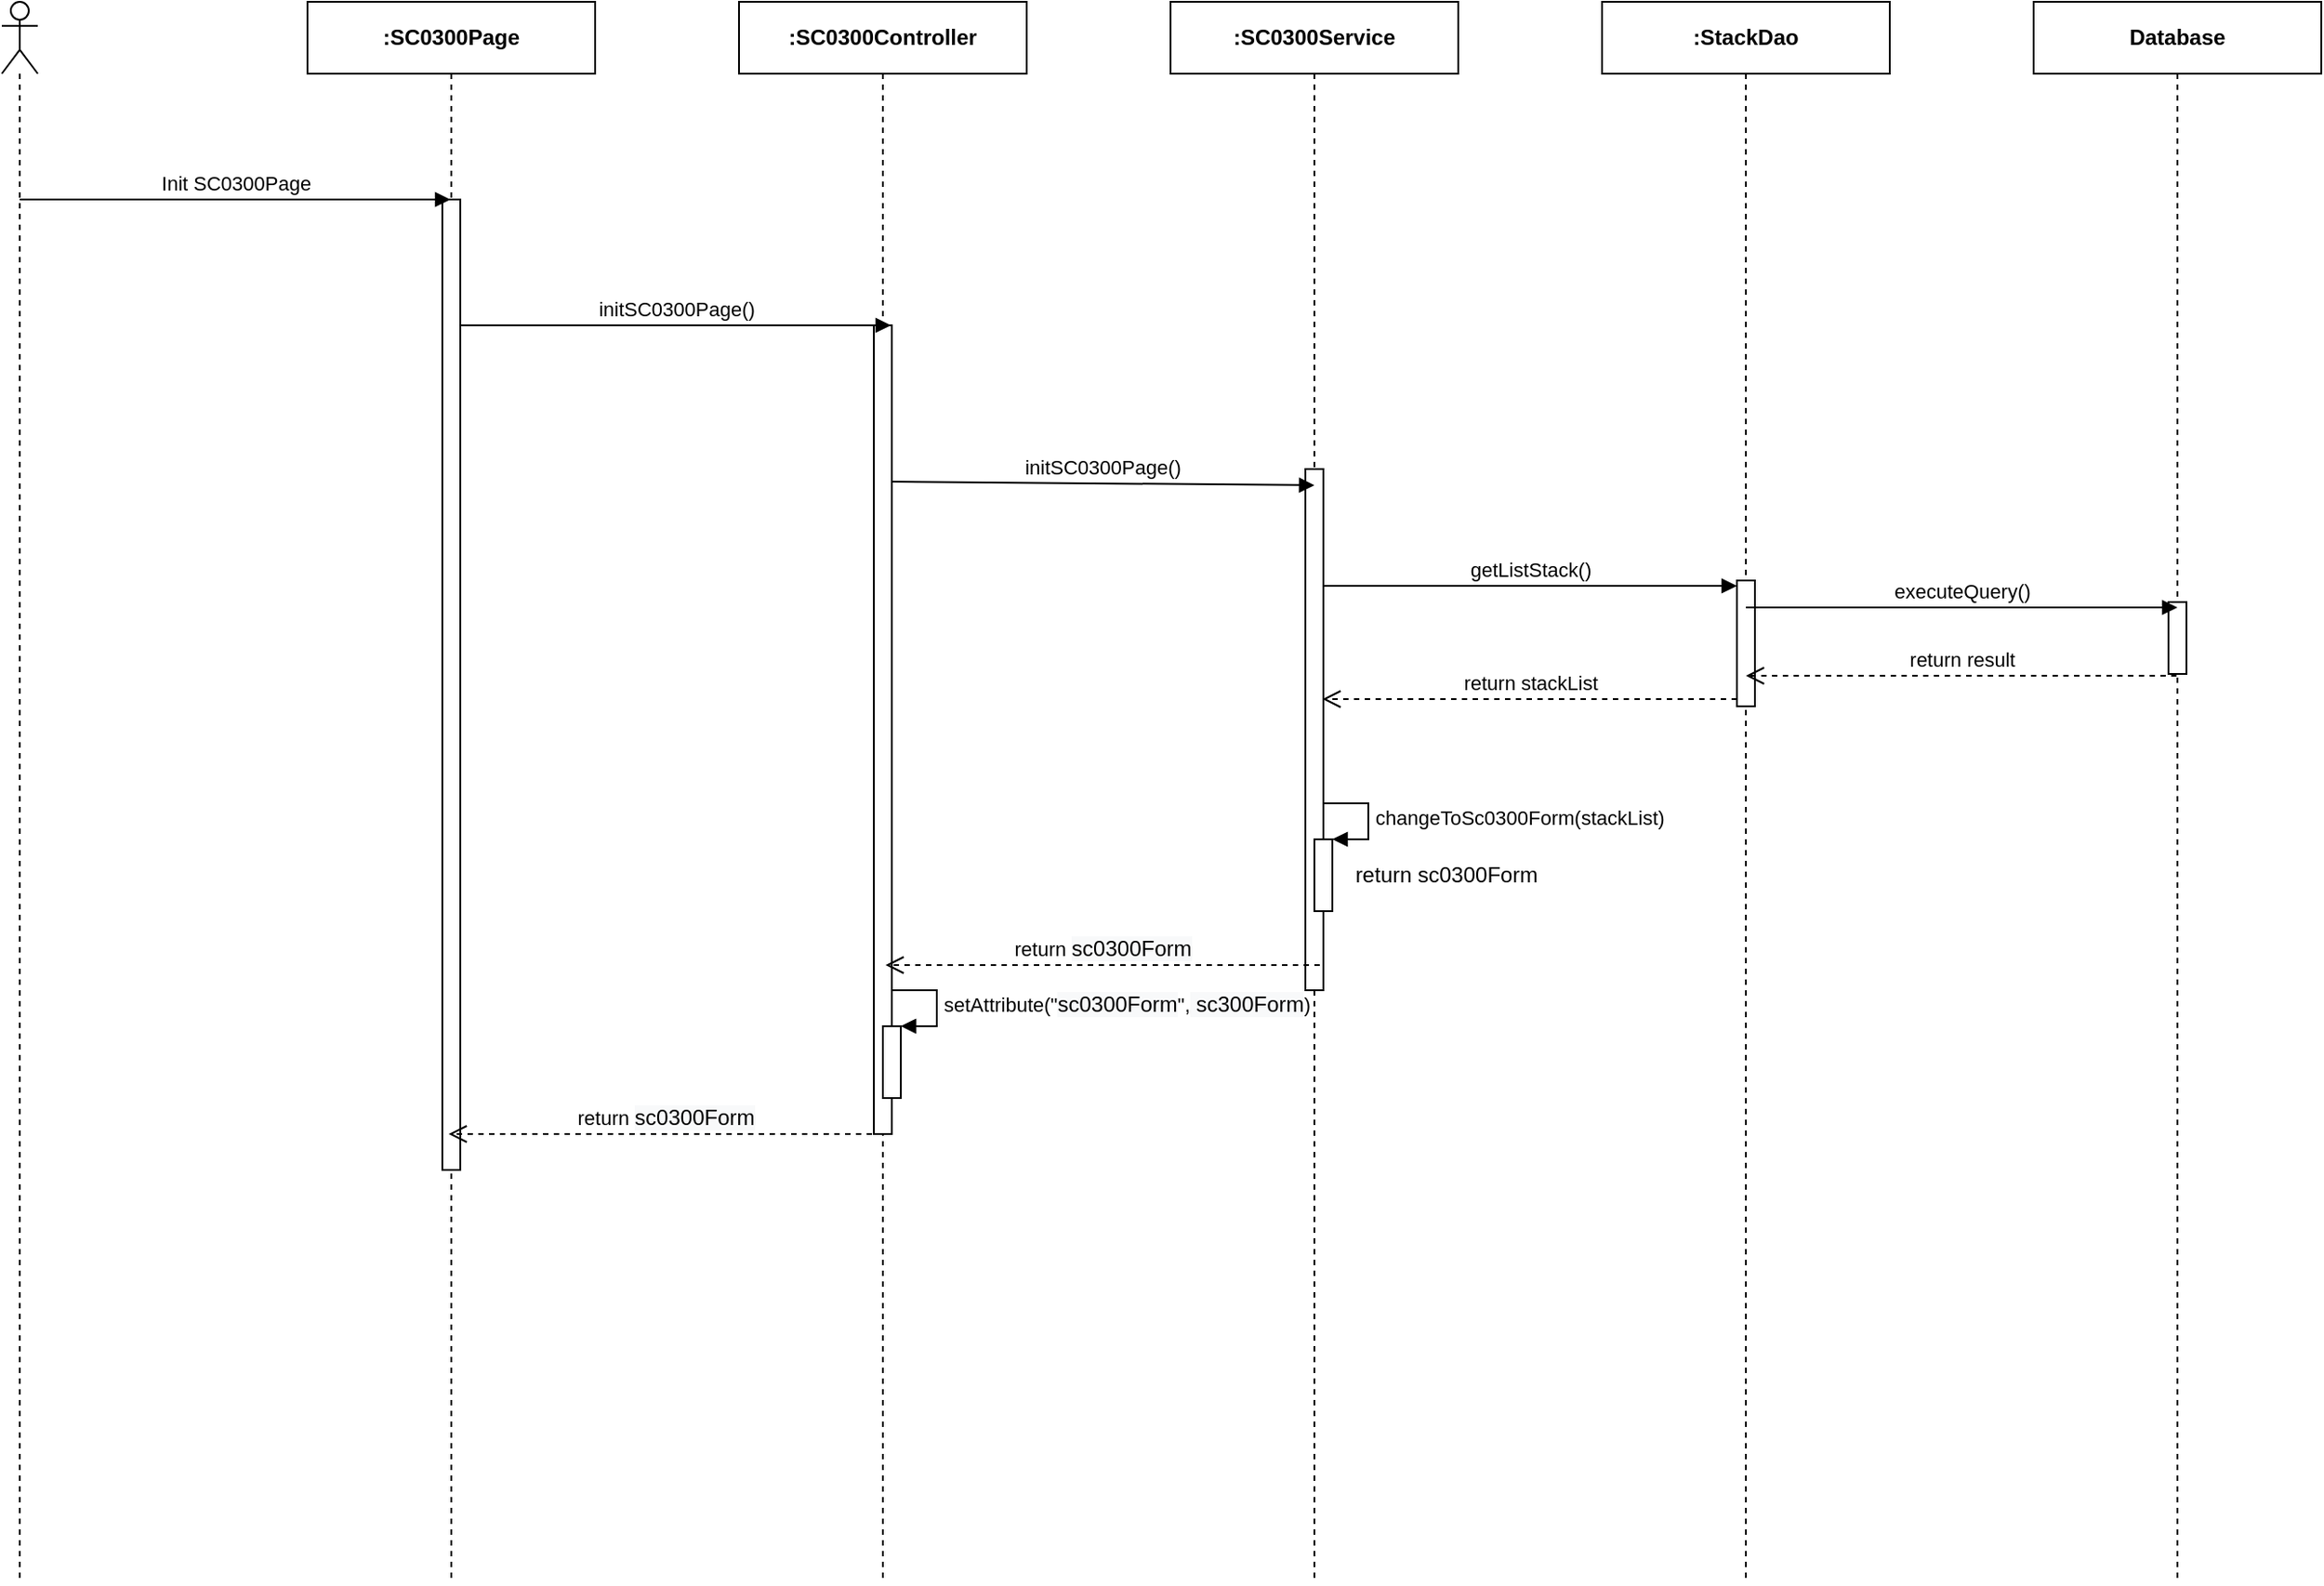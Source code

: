 <mxfile version="14.4.3" type="device" pages="4"><diagram id="47thU3d5QJmOqd_tB6kh" name="Ev01"><mxGraphModel dx="1346" dy="748" grid="1" gridSize="10" guides="1" tooltips="1" connect="1" arrows="1" fold="1" page="1" pageScale="1" pageWidth="850" pageHeight="1100" math="0" shadow="0"><root><mxCell id="0"/><mxCell id="1" parent="0"/><mxCell id="bU_F-6_OyCtbjzTkW9dC-1" value="" style="shape=umlLifeline;participant=umlActor;perimeter=lifelinePerimeter;whiteSpace=wrap;html=1;container=1;collapsible=0;recursiveResize=0;verticalAlign=top;spacingTop=36;outlineConnect=0;" parent="1" vertex="1"><mxGeometry x="310" y="80" width="20" height="880" as="geometry"/></mxCell><mxCell id="bU_F-6_OyCtbjzTkW9dC-2" value="&lt;b&gt;:SC0300Page&lt;/b&gt;" style="shape=umlLifeline;perimeter=lifelinePerimeter;whiteSpace=wrap;html=1;container=1;collapsible=0;recursiveResize=0;outlineConnect=0;" parent="1" vertex="1"><mxGeometry x="480" y="80" width="160" height="880" as="geometry"/></mxCell><mxCell id="bU_F-6_OyCtbjzTkW9dC-3" value="" style="html=1;points=[];perimeter=orthogonalPerimeter;" parent="bU_F-6_OyCtbjzTkW9dC-2" vertex="1"><mxGeometry x="75" y="110" width="10" height="540" as="geometry"/></mxCell><mxCell id="bU_F-6_OyCtbjzTkW9dC-4" value="&lt;b&gt;:StackDao&lt;/b&gt;" style="shape=umlLifeline;perimeter=lifelinePerimeter;whiteSpace=wrap;html=1;container=1;collapsible=0;recursiveResize=0;outlineConnect=0;" parent="1" vertex="1"><mxGeometry x="1200" y="80" width="160" height="880" as="geometry"/></mxCell><mxCell id="bU_F-6_OyCtbjzTkW9dC-5" value="" style="html=1;points=[];perimeter=orthogonalPerimeter;" parent="bU_F-6_OyCtbjzTkW9dC-4" vertex="1"><mxGeometry x="75" y="322" width="10" height="70" as="geometry"/></mxCell><mxCell id="bU_F-6_OyCtbjzTkW9dC-6" value="getListStack()" style="html=1;verticalAlign=bottom;endArrow=block;entryX=0;entryY=0;" parent="bU_F-6_OyCtbjzTkW9dC-4" edge="1"><mxGeometry relative="1" as="geometry"><mxPoint x="-155.5" y="325" as="sourcePoint"/><mxPoint x="75" y="325" as="targetPoint"/></mxGeometry></mxCell><mxCell id="bU_F-6_OyCtbjzTkW9dC-7" value="return stackList" style="html=1;verticalAlign=bottom;endArrow=open;dashed=1;endSize=8;exitX=0;exitY=0.95;" parent="bU_F-6_OyCtbjzTkW9dC-4" edge="1"><mxGeometry relative="1" as="geometry"><mxPoint x="-155.5" y="388.0" as="targetPoint"/><mxPoint x="75" y="388" as="sourcePoint"/></mxGeometry></mxCell><mxCell id="bU_F-6_OyCtbjzTkW9dC-8" value="&lt;b&gt;:&lt;/b&gt;&lt;b&gt;SC0300&lt;/b&gt;&lt;b&gt;Service&lt;/b&gt;" style="shape=umlLifeline;perimeter=lifelinePerimeter;whiteSpace=wrap;html=1;container=1;collapsible=0;recursiveResize=0;outlineConnect=0;" parent="1" vertex="1"><mxGeometry x="960" y="80" width="160" height="880" as="geometry"/></mxCell><mxCell id="bU_F-6_OyCtbjzTkW9dC-9" value="" style="html=1;points=[];perimeter=orthogonalPerimeter;" parent="bU_F-6_OyCtbjzTkW9dC-8" vertex="1"><mxGeometry x="75" y="260" width="10" height="290" as="geometry"/></mxCell><mxCell id="bU_F-6_OyCtbjzTkW9dC-10" value="&lt;b&gt;:SC0300Controller&lt;/b&gt;" style="shape=umlLifeline;perimeter=lifelinePerimeter;whiteSpace=wrap;html=1;container=1;collapsible=0;recursiveResize=0;outlineConnect=0;" parent="1" vertex="1"><mxGeometry x="720" y="80" width="160" height="880" as="geometry"/></mxCell><mxCell id="bU_F-6_OyCtbjzTkW9dC-11" value="" style="html=1;points=[];perimeter=orthogonalPerimeter;" parent="bU_F-6_OyCtbjzTkW9dC-10" vertex="1"><mxGeometry x="75" y="180" width="10" height="450" as="geometry"/></mxCell><mxCell id="bU_F-6_OyCtbjzTkW9dC-14" value="Init SC0300Page" style="html=1;verticalAlign=bottom;endArrow=block;" parent="1" target="bU_F-6_OyCtbjzTkW9dC-2" edge="1"><mxGeometry width="80" relative="1" as="geometry"><mxPoint x="320" y="190" as="sourcePoint"/><mxPoint x="400" y="190" as="targetPoint"/></mxGeometry></mxCell><mxCell id="bU_F-6_OyCtbjzTkW9dC-15" value="initSC0300Page()" style="html=1;verticalAlign=bottom;endArrow=block;" parent="1" edge="1"><mxGeometry width="80" relative="1" as="geometry"><mxPoint x="565" y="260.0" as="sourcePoint"/><mxPoint x="804.5" y="260.0" as="targetPoint"/></mxGeometry></mxCell><mxCell id="bU_F-6_OyCtbjzTkW9dC-16" value="initSC0300Page()" style="html=1;verticalAlign=bottom;endArrow=block;" parent="1" edge="1"><mxGeometry relative="1" as="geometry"><mxPoint x="805" y="347.0" as="sourcePoint"/><mxPoint x="1040" y="349" as="targetPoint"/></mxGeometry></mxCell><mxCell id="bU_F-6_OyCtbjzTkW9dC-17" value="return&amp;nbsp;&lt;span style=&quot;font-size: 12px ; background-color: rgb(248 , 249 , 250)&quot;&gt;sc0300Form&lt;/span&gt;" style="html=1;verticalAlign=bottom;endArrow=open;dashed=1;endSize=8;" parent="1" edge="1"><mxGeometry relative="1" as="geometry"><mxPoint x="801.5" y="616" as="targetPoint"/><mxPoint x="1043" y="616" as="sourcePoint"/></mxGeometry></mxCell><mxCell id="bU_F-6_OyCtbjzTkW9dC-20" value="" style="html=1;points=[];perimeter=orthogonalPerimeter;" parent="1" vertex="1"><mxGeometry x="1040" y="546" width="10" height="40" as="geometry"/></mxCell><mxCell id="bU_F-6_OyCtbjzTkW9dC-21" value="changeToSc0300Form(stackList)" style="edgeStyle=orthogonalEdgeStyle;html=1;align=left;spacingLeft=2;endArrow=block;rounded=0;entryX=1;entryY=0;" parent="1" target="bU_F-6_OyCtbjzTkW9dC-20" edge="1"><mxGeometry relative="1" as="geometry"><mxPoint x="1045" y="526" as="sourcePoint"/><Array as="points"><mxPoint x="1070" y="526"/></Array></mxGeometry></mxCell><mxCell id="bU_F-6_OyCtbjzTkW9dC-22" value="return sc0300Form" style="text;html=1;align=center;verticalAlign=middle;resizable=0;points=[];autosize=1;" parent="1" vertex="1"><mxGeometry x="1053" y="556" width="120" height="20" as="geometry"/></mxCell><mxCell id="9xRS85a6YRHVU1Yxb_vQ-1" value="&lt;b&gt;Database&lt;/b&gt;" style="shape=umlLifeline;perimeter=lifelinePerimeter;whiteSpace=wrap;html=1;container=1;collapsible=0;recursiveResize=0;outlineConnect=0;" parent="1" vertex="1"><mxGeometry x="1440" y="80" width="160" height="880" as="geometry"/></mxCell><mxCell id="9xRS85a6YRHVU1Yxb_vQ-2" value="" style="html=1;points=[];perimeter=orthogonalPerimeter;" parent="9xRS85a6YRHVU1Yxb_vQ-1" vertex="1"><mxGeometry x="75" y="334" width="10" height="40" as="geometry"/></mxCell><mxCell id="9xRS85a6YRHVU1Yxb_vQ-3" value="executeQuery()" style="html=1;verticalAlign=bottom;endArrow=block;" parent="1" edge="1"><mxGeometry relative="1" as="geometry"><mxPoint x="1280" y="417" as="sourcePoint"/><mxPoint x="1520" y="417" as="targetPoint"/></mxGeometry></mxCell><mxCell id="9xRS85a6YRHVU1Yxb_vQ-4" value="return result" style="html=1;verticalAlign=bottom;endArrow=open;dashed=1;endSize=8;" parent="1" edge="1"><mxGeometry relative="1" as="geometry"><mxPoint x="1280" y="455" as="targetPoint"/><mxPoint x="1519.5" y="455" as="sourcePoint"/></mxGeometry></mxCell><mxCell id="fKiRq7Ic3hCqvqU1qRh6-1" value="return&amp;nbsp;&lt;span style=&quot;font-size: 12px ; background-color: rgb(248 , 249 , 250)&quot;&gt;sc0300Form&lt;/span&gt;" style="html=1;verticalAlign=bottom;endArrow=open;dashed=1;endSize=8;" parent="1" edge="1"><mxGeometry relative="1" as="geometry"><mxPoint x="558.5" y="710" as="targetPoint"/><mxPoint x="800" y="710" as="sourcePoint"/></mxGeometry></mxCell><mxCell id="7ufYwTXFebDFLSava05I-1" value="" style="html=1;points=[];perimeter=orthogonalPerimeter;" vertex="1" parent="1"><mxGeometry x="800" y="650.0" width="10" height="40" as="geometry"/></mxCell><mxCell id="7ufYwTXFebDFLSava05I-2" value="&lt;div style=&quot;text-align: center&quot;&gt;setAttribute(&quot;&lt;span style=&quot;font-size: 12px ; text-align: center ; background-color: rgb(248 , 249 , 250)&quot;&gt;sc0300Form&lt;/span&gt;&quot;,&lt;span style=&quot;font-size: 12px ; background-color: rgb(248 , 249 , 250)&quot;&gt;&amp;nbsp;sc300Form&lt;/span&gt;)&lt;/div&gt;" style="edgeStyle=orthogonalEdgeStyle;html=1;align=left;spacingLeft=2;endArrow=block;rounded=0;entryX=1;entryY=0;" edge="1" parent="1" target="7ufYwTXFebDFLSava05I-1"><mxGeometry relative="1" as="geometry"><mxPoint x="805" y="630" as="sourcePoint"/><Array as="points"><mxPoint x="830" y="630.0"/></Array></mxGeometry></mxCell></root></mxGraphModel></diagram><diagram id="zqOGU83j3x8lJa50RAJi" name="Ev02"><mxGraphModel dx="1346" dy="748" grid="1" gridSize="10" guides="1" tooltips="1" connect="1" arrows="1" fold="1" page="1" pageScale="1" pageWidth="850" pageHeight="1100" math="0" shadow="0"><root><mxCell id="xmpN4wH-PkI5GmKknaPG-0"/><mxCell id="xmpN4wH-PkI5GmKknaPG-1" parent="xmpN4wH-PkI5GmKknaPG-0"/><mxCell id="KPZX6Za2UvGaYdVi10aT-5" value="alt" style="shape=umlFrame;whiteSpace=wrap;html=1;" parent="xmpN4wH-PkI5GmKknaPG-1" vertex="1"><mxGeometry x="400" y="788" width="860" height="432" as="geometry"/></mxCell><mxCell id="NCbhQoZ98jbUpbdaDv8F-0" value="alt" style="shape=umlFrame;whiteSpace=wrap;html=1;" parent="xmpN4wH-PkI5GmKknaPG-1" vertex="1"><mxGeometry x="240" y="305" width="1390" height="980" as="geometry"/></mxCell><mxCell id="NCbhQoZ98jbUpbdaDv8F-1" value="" style="shape=umlLifeline;participant=umlActor;perimeter=lifelinePerimeter;whiteSpace=wrap;html=1;container=1;collapsible=0;recursiveResize=0;verticalAlign=top;spacingTop=36;outlineConnect=0;" parent="xmpN4wH-PkI5GmKknaPG-1" vertex="1"><mxGeometry x="310" y="80" width="20" height="1200" as="geometry"/></mxCell><mxCell id="NCbhQoZ98jbUpbdaDv8F-2" value="&lt;b&gt;:SC0300Page&lt;/b&gt;" style="shape=umlLifeline;perimeter=lifelinePerimeter;whiteSpace=wrap;html=1;container=1;collapsible=0;recursiveResize=0;outlineConnect=0;" parent="xmpN4wH-PkI5GmKknaPG-1" vertex="1"><mxGeometry x="480" y="80" width="160" height="1200" as="geometry"/></mxCell><mxCell id="NCbhQoZ98jbUpbdaDv8F-3" value="" style="html=1;points=[];perimeter=orthogonalPerimeter;" parent="NCbhQoZ98jbUpbdaDv8F-2" vertex="1"><mxGeometry x="75" y="110" width="10" height="940" as="geometry"/></mxCell><mxCell id="NCbhQoZ98jbUpbdaDv8F-4" value="&lt;b&gt;:StackDao&lt;/b&gt;" style="shape=umlLifeline;perimeter=lifelinePerimeter;whiteSpace=wrap;html=1;container=1;collapsible=0;recursiveResize=0;outlineConnect=0;" parent="xmpN4wH-PkI5GmKknaPG-1" vertex="1"><mxGeometry x="1200" y="80" width="160" height="1200" as="geometry"/></mxCell><mxCell id="NCbhQoZ98jbUpbdaDv8F-5" value="" style="html=1;points=[];perimeter=orthogonalPerimeter;" parent="NCbhQoZ98jbUpbdaDv8F-4" vertex="1"><mxGeometry x="75" y="592" width="10" height="80" as="geometry"/></mxCell><mxCell id="NCbhQoZ98jbUpbdaDv8F-6" value="&lt;b&gt;:&lt;/b&gt;&lt;b&gt;SC0300&lt;/b&gt;&lt;b&gt;Service&lt;/b&gt;" style="shape=umlLifeline;perimeter=lifelinePerimeter;whiteSpace=wrap;html=1;container=1;collapsible=0;recursiveResize=0;outlineConnect=0;" parent="xmpN4wH-PkI5GmKknaPG-1" vertex="1"><mxGeometry x="960" y="80" width="160" height="1200" as="geometry"/></mxCell><mxCell id="NCbhQoZ98jbUpbdaDv8F-7" value="" style="html=1;points=[];perimeter=orthogonalPerimeter;" parent="NCbhQoZ98jbUpbdaDv8F-6" vertex="1"><mxGeometry x="75" y="518" width="10" height="400" as="geometry"/></mxCell><mxCell id="NCbhQoZ98jbUpbdaDv8F-8" value="&lt;b&gt;:SC0300Controller&lt;/b&gt;" style="shape=umlLifeline;perimeter=lifelinePerimeter;whiteSpace=wrap;html=1;container=1;collapsible=0;recursiveResize=0;outlineConnect=0;" parent="xmpN4wH-PkI5GmKknaPG-1" vertex="1"><mxGeometry x="720" y="80" width="160" height="1200" as="geometry"/></mxCell><mxCell id="NCbhQoZ98jbUpbdaDv8F-9" value="" style="html=1;points=[];perimeter=orthogonalPerimeter;" parent="NCbhQoZ98jbUpbdaDv8F-8" vertex="1"><mxGeometry x="75" y="438" width="10" height="582" as="geometry"/></mxCell><mxCell id="HeAkAVbBvFwdnu4fZDDV-0" value="" style="html=1;points=[];perimeter=orthogonalPerimeter;" vertex="1" parent="NCbhQoZ98jbUpbdaDv8F-8"><mxGeometry x="80" y="950" width="10" height="40" as="geometry"/></mxCell><mxCell id="HeAkAVbBvFwdnu4fZDDV-1" value="&lt;div style=&quot;text-align: center&quot;&gt;setAttribute(&quot;&lt;span style=&quot;font-size: 12px ; text-align: center ; background-color: rgb(248 , 249 , 250)&quot;&gt;sc0300Form&lt;/span&gt;&quot;,&lt;span style=&quot;font-size: 12px ; background-color: rgb(248 , 249 , 250)&quot;&gt;&amp;nbsp;sc300Form&lt;/span&gt;)&lt;/div&gt;" style="edgeStyle=orthogonalEdgeStyle;html=1;align=left;spacingLeft=2;endArrow=block;rounded=0;entryX=1;entryY=0;" edge="1" parent="NCbhQoZ98jbUpbdaDv8F-8" target="HeAkAVbBvFwdnu4fZDDV-0"><mxGeometry relative="1" as="geometry"><mxPoint x="85" y="930" as="sourcePoint"/><Array as="points"><mxPoint x="110" y="930.0"/></Array></mxGeometry></mxCell><mxCell id="NCbhQoZ98jbUpbdaDv8F-12" value="Click Button Search" style="html=1;verticalAlign=bottom;endArrow=block;" parent="xmpN4wH-PkI5GmKknaPG-1" target="NCbhQoZ98jbUpbdaDv8F-2" edge="1"><mxGeometry width="80" relative="1" as="geometry"><mxPoint x="320" y="190" as="sourcePoint"/><mxPoint x="400" y="190" as="targetPoint"/></mxGeometry></mxCell><mxCell id="NCbhQoZ98jbUpbdaDv8F-13" value="doSearch&lt;span style=&quot;text-align: left&quot;&gt;Stack&lt;/span&gt;(param)" style="html=1;verticalAlign=bottom;endArrow=block;" parent="xmpN4wH-PkI5GmKknaPG-1" edge="1"><mxGeometry width="80" relative="1" as="geometry"><mxPoint x="565" y="518.0" as="sourcePoint"/><mxPoint x="804.5" y="518.0" as="targetPoint"/></mxGeometry></mxCell><mxCell id="NCbhQoZ98jbUpbdaDv8F-14" value="doSearch&lt;span style=&quot;text-align: left&quot;&gt;Stack&lt;/span&gt;(param)" style="html=1;verticalAlign=bottom;endArrow=block;" parent="xmpN4wH-PkI5GmKknaPG-1" edge="1"><mxGeometry relative="1" as="geometry"><mxPoint x="805" y="605.0" as="sourcePoint"/><mxPoint x="1040" y="607" as="targetPoint"/></mxGeometry></mxCell><mxCell id="NCbhQoZ98jbUpbdaDv8F-18" value="doSearch&lt;span style=&quot;text-align: left&quot;&gt;Stack&lt;/span&gt;(param)" style="html=1;verticalAlign=bottom;endArrow=block;entryX=0;entryY=0;" parent="xmpN4wH-PkI5GmKknaPG-1" target="NCbhQoZ98jbUpbdaDv8F-5" edge="1"><mxGeometry relative="1" as="geometry"><mxPoint x="1044.5" y="672" as="sourcePoint"/></mxGeometry></mxCell><mxCell id="NCbhQoZ98jbUpbdaDv8F-19" value="return list&lt;span style=&quot;text-align: left&quot;&gt;Stack&lt;/span&gt;" style="html=1;verticalAlign=bottom;endArrow=open;dashed=1;endSize=8;exitX=0;exitY=0.95;" parent="xmpN4wH-PkI5GmKknaPG-1" source="NCbhQoZ98jbUpbdaDv8F-5" edge="1"><mxGeometry relative="1" as="geometry"><mxPoint x="1044.5" y="748" as="targetPoint"/></mxGeometry></mxCell><mxCell id="NCbhQoZ98jbUpbdaDv8F-25" value="" style="html=1;points=[];perimeter=orthogonalPerimeter;" parent="xmpN4wH-PkI5GmKknaPG-1" vertex="1"><mxGeometry x="560" y="250" width="10" height="40" as="geometry"/></mxCell><mxCell id="NCbhQoZ98jbUpbdaDv8F-26" value="checkForm()" style="edgeStyle=orthogonalEdgeStyle;html=1;align=left;spacingLeft=2;endArrow=block;rounded=0;entryX=1;entryY=0;" parent="xmpN4wH-PkI5GmKknaPG-1" target="NCbhQoZ98jbUpbdaDv8F-25" edge="1"><mxGeometry relative="1" as="geometry"><mxPoint x="565" y="230" as="sourcePoint"/><Array as="points"><mxPoint x="590" y="230"/></Array></mxGeometry></mxCell><mxCell id="NCbhQoZ98jbUpbdaDv8F-27" value="return checkRes" style="text;html=1;align=center;verticalAlign=middle;resizable=0;points=[];autosize=1;" parent="xmpN4wH-PkI5GmKknaPG-1" vertex="1"><mxGeometry x="570" y="250" width="100" height="20" as="geometry"/></mxCell><mxCell id="NCbhQoZ98jbUpbdaDv8F-28" value="&lt;b&gt;[checkRes is false]&lt;/b&gt;" style="text;html=1;align=center;verticalAlign=middle;resizable=0;points=[];autosize=1;" parent="xmpN4wH-PkI5GmKknaPG-1" vertex="1"><mxGeometry x="377.5" y="318" width="120" height="20" as="geometry"/></mxCell><mxCell id="NCbhQoZ98jbUpbdaDv8F-29" value="" style="html=1;points=[];perimeter=orthogonalPerimeter;" parent="xmpN4wH-PkI5GmKknaPG-1" vertex="1"><mxGeometry x="560" y="360" width="10" height="40" as="geometry"/></mxCell><mxCell id="NCbhQoZ98jbUpbdaDv8F-30" value="setAttribute(error,msg)" style="edgeStyle=orthogonalEdgeStyle;html=1;align=left;spacingLeft=2;endArrow=block;rounded=0;entryX=1;entryY=0;" parent="xmpN4wH-PkI5GmKknaPG-1" target="NCbhQoZ98jbUpbdaDv8F-29" edge="1"><mxGeometry relative="1" as="geometry"><mxPoint x="565" y="340" as="sourcePoint"/><Array as="points"><mxPoint x="590" y="340"/></Array></mxGeometry></mxCell><mxCell id="NCbhQoZ98jbUpbdaDv8F-32" value="" style="endArrow=none;dashed=1;html=1;exitX=0;exitY=0.126;exitDx=0;exitDy=0;exitPerimeter=0;entryX=1.003;entryY=0.15;entryDx=0;entryDy=0;entryPerimeter=0;" parent="xmpN4wH-PkI5GmKknaPG-1" target="NCbhQoZ98jbUpbdaDv8F-0" edge="1"><mxGeometry width="50" height="50" relative="1" as="geometry"><mxPoint x="240" y="447.36" as="sourcePoint"/><mxPoint x="1360" y="446" as="targetPoint"/></mxGeometry></mxCell><mxCell id="NCbhQoZ98jbUpbdaDv8F-33" value="&lt;b&gt;[checkRes is true]&lt;/b&gt;" style="text;html=1;align=center;verticalAlign=middle;resizable=0;points=[];autosize=1;" parent="xmpN4wH-PkI5GmKknaPG-1" vertex="1"><mxGeometry x="377.5" y="464" width="120" height="20" as="geometry"/></mxCell><mxCell id="KPZX6Za2UvGaYdVi10aT-0" value="&lt;b&gt;Database&lt;/b&gt;" style="shape=umlLifeline;perimeter=lifelinePerimeter;whiteSpace=wrap;html=1;container=1;collapsible=0;recursiveResize=0;outlineConnect=0;" parent="xmpN4wH-PkI5GmKknaPG-1" vertex="1"><mxGeometry x="1440" y="80" width="160" height="1200" as="geometry"/></mxCell><mxCell id="KPZX6Za2UvGaYdVi10aT-1" value="" style="html=1;points=[];perimeter=orthogonalPerimeter;" parent="KPZX6Za2UvGaYdVi10aT-0" vertex="1"><mxGeometry x="75" y="610" width="10" height="40" as="geometry"/></mxCell><mxCell id="KPZX6Za2UvGaYdVi10aT-2" value="executeQuery()" style="html=1;verticalAlign=bottom;endArrow=block;" parent="xmpN4wH-PkI5GmKknaPG-1" edge="1"><mxGeometry relative="1" as="geometry"><mxPoint x="1280" y="693" as="sourcePoint"/><mxPoint x="1520" y="693" as="targetPoint"/></mxGeometry></mxCell><mxCell id="KPZX6Za2UvGaYdVi10aT-3" value="return result" style="html=1;verticalAlign=bottom;endArrow=open;dashed=1;endSize=8;" parent="xmpN4wH-PkI5GmKknaPG-1" edge="1"><mxGeometry relative="1" as="geometry"><mxPoint x="1280" y="730.0" as="targetPoint"/><mxPoint x="1514.5" y="730.0" as="sourcePoint"/></mxGeometry></mxCell><mxCell id="KPZX6Za2UvGaYdVi10aT-4" value="return" style="html=1;verticalAlign=bottom;endArrow=open;dashed=1;endSize=8;" parent="xmpN4wH-PkI5GmKknaPG-1" edge="1"><mxGeometry relative="1" as="geometry"><mxPoint x="795" y="870.0" as="sourcePoint"/><mxPoint x="560" y="870.0" as="targetPoint"/></mxGeometry></mxCell><mxCell id="KPZX6Za2UvGaYdVi10aT-8" value="return&amp;nbsp;&lt;span style=&quot;text-align: left&quot;&gt;sc0300Form&lt;/span&gt;" style="html=1;verticalAlign=bottom;endArrow=open;dashed=1;endSize=8;" parent="xmpN4wH-PkI5GmKknaPG-1" edge="1"><mxGeometry relative="1" as="geometry"><mxPoint x="798.5" y="980.0" as="targetPoint"/><mxPoint x="1040" y="980.0" as="sourcePoint"/></mxGeometry></mxCell><mxCell id="KPZX6Za2UvGaYdVi10aT-9" value="" style="html=1;points=[];perimeter=orthogonalPerimeter;" parent="xmpN4wH-PkI5GmKknaPG-1" vertex="1"><mxGeometry x="1040" y="932" width="10" height="40" as="geometry"/></mxCell><mxCell id="KPZX6Za2UvGaYdVi10aT-10" value="changeListStackToForm(listStore)" style="edgeStyle=orthogonalEdgeStyle;html=1;align=left;spacingLeft=2;endArrow=block;rounded=0;entryX=1;entryY=0;" parent="xmpN4wH-PkI5GmKknaPG-1" target="KPZX6Za2UvGaYdVi10aT-9" edge="1"><mxGeometry relative="1" as="geometry"><mxPoint x="1045" y="912" as="sourcePoint"/><Array as="points"><mxPoint x="1070" y="912"/></Array></mxGeometry></mxCell><mxCell id="KPZX6Za2UvGaYdVi10aT-11" value="return&amp;nbsp;&lt;span style=&quot;font-size: 11px ; text-align: left ; background-color: rgb(255 , 255 , 255)&quot;&gt;sc0300Form&lt;/span&gt;" style="text;html=1;align=center;verticalAlign=middle;resizable=0;points=[];autosize=1;" parent="xmpN4wH-PkI5GmKknaPG-1" vertex="1"><mxGeometry x="1058" y="942" width="110" height="20" as="geometry"/></mxCell><mxCell id="KPZX6Za2UvGaYdVi10aT-13" value="return" style="html=1;verticalAlign=bottom;endArrow=open;dashed=1;endSize=8;" parent="xmpN4wH-PkI5GmKknaPG-1" edge="1"><mxGeometry relative="1" as="geometry"><mxPoint x="798.5" y="847.29" as="targetPoint"/><mxPoint x="1040" y="847.29" as="sourcePoint"/></mxGeometry></mxCell><mxCell id="KPZX6Za2UvGaYdVi10aT-15" value="[listStack is null]" style="text;html=1;align=center;verticalAlign=middle;resizable=0;points=[];autosize=1;fontStyle=1" parent="xmpN4wH-PkI5GmKknaPG-1" vertex="1"><mxGeometry x="410" y="838" width="110" height="20" as="geometry"/></mxCell><mxCell id="KPZX6Za2UvGaYdVi10aT-12" value="[listStack is not null]" style="text;html=1;align=center;verticalAlign=middle;resizable=0;points=[];autosize=1;fontStyle=1" parent="xmpN4wH-PkI5GmKknaPG-1" vertex="1"><mxGeometry x="410" y="932" width="130" height="20" as="geometry"/></mxCell><mxCell id="mo8aKZZi1sBx3I6do4z7-0" value="return&amp;nbsp;&lt;span style=&quot;text-align: left&quot;&gt;sc0300Form&lt;/span&gt;" style="html=1;verticalAlign=bottom;endArrow=open;dashed=1;endSize=8;" parent="xmpN4wH-PkI5GmKknaPG-1" edge="1"><mxGeometry relative="1" as="geometry"><mxPoint x="795" y="1099.0" as="sourcePoint"/><mxPoint x="560" y="1099.0" as="targetPoint"/></mxGeometry></mxCell><mxCell id="KPZX6Za2UvGaYdVi10aT-14" value="" style="endArrow=none;dashed=1;html=1;exitX=0;exitY=0.31;exitDx=0;exitDy=0;exitPerimeter=0;entryX=0.999;entryY=0.306;entryDx=0;entryDy=0;entryPerimeter=0;" parent="xmpN4wH-PkI5GmKknaPG-1" edge="1"><mxGeometry width="50" height="50" relative="1" as="geometry"><mxPoint x="400" y="891.92" as="sourcePoint"/><mxPoint x="1259.14" y="890.192" as="targetPoint"/></mxGeometry></mxCell></root></mxGraphModel></diagram><diagram id="Zd7nEknbidvbD1_Ywesf" name="Ev03"><mxGraphModel dx="1346" dy="748" grid="1" gridSize="10" guides="1" tooltips="1" connect="1" arrows="1" fold="1" page="1" pageScale="1" pageWidth="850" pageHeight="1100" math="0" shadow="0"><root><mxCell id="IXsvatTiuDuzVV3YFCZV-0"/><mxCell id="IXsvatTiuDuzVV3YFCZV-1" parent="IXsvatTiuDuzVV3YFCZV-0"/><mxCell id="t6iDk_tqFf_wyQ02NTMa-0" value="" style="shape=umlLifeline;participant=umlActor;perimeter=lifelinePerimeter;whiteSpace=wrap;html=1;container=1;collapsible=0;recursiveResize=0;verticalAlign=top;spacingTop=36;outlineConnect=0;" parent="IXsvatTiuDuzVV3YFCZV-1" vertex="1"><mxGeometry x="310" y="80" width="20" height="320" as="geometry"/></mxCell><mxCell id="t6iDk_tqFf_wyQ02NTMa-1" value="&lt;b&gt;:SC0300Page&lt;/b&gt;" style="shape=umlLifeline;perimeter=lifelinePerimeter;whiteSpace=wrap;html=1;container=1;collapsible=0;recursiveResize=0;outlineConnect=0;" parent="IXsvatTiuDuzVV3YFCZV-1" vertex="1"><mxGeometry x="480" y="80" width="160" height="320" as="geometry"/></mxCell><mxCell id="t6iDk_tqFf_wyQ02NTMa-2" value="" style="html=1;points=[];perimeter=orthogonalPerimeter;" parent="t6iDk_tqFf_wyQ02NTMa-1" vertex="1"><mxGeometry x="75" y="110" width="10" height="160" as="geometry"/></mxCell><mxCell id="t6iDk_tqFf_wyQ02NTMa-3" value="&lt;b&gt;:SC0301Page&lt;/b&gt;" style="shape=umlLifeline;perimeter=lifelinePerimeter;whiteSpace=wrap;html=1;container=1;collapsible=0;recursiveResize=0;outlineConnect=0;" parent="IXsvatTiuDuzVV3YFCZV-1" vertex="1"><mxGeometry x="720" y="80" width="160" height="320" as="geometry"/></mxCell><mxCell id="t6iDk_tqFf_wyQ02NTMa-4" value="Click Stack Item" style="html=1;verticalAlign=bottom;endArrow=block;" parent="IXsvatTiuDuzVV3YFCZV-1" target="t6iDk_tqFf_wyQ02NTMa-1" edge="1"><mxGeometry width="80" relative="1" as="geometry"><mxPoint x="320" y="190" as="sourcePoint"/><mxPoint x="400" y="190" as="targetPoint"/></mxGeometry></mxCell><mxCell id="t6iDk_tqFf_wyQ02NTMa-5" value="" style="html=1;points=[];perimeter=orthogonalPerimeter;" parent="IXsvatTiuDuzVV3YFCZV-1" vertex="1"><mxGeometry x="560" y="260" width="10" height="40" as="geometry"/></mxCell><mxCell id="t6iDk_tqFf_wyQ02NTMa-6" value="get&lt;span style=&quot;text-align: center&quot;&gt;Stack&lt;/span&gt;Id()" style="edgeStyle=orthogonalEdgeStyle;html=1;align=left;spacingLeft=2;endArrow=block;rounded=0;entryX=1;entryY=0;" parent="IXsvatTiuDuzVV3YFCZV-1" target="t6iDk_tqFf_wyQ02NTMa-5" edge="1"><mxGeometry relative="1" as="geometry"><mxPoint x="565" y="240" as="sourcePoint"/><Array as="points"><mxPoint x="590" y="240"/></Array></mxGeometry></mxCell><mxCell id="t6iDk_tqFf_wyQ02NTMa-7" value="return id&lt;span style=&quot;font-size: 11px ; background-color: rgb(255 , 255 , 255)&quot;&gt;Stack&lt;/span&gt;" style="text;html=1;align=center;verticalAlign=middle;resizable=0;points=[];autosize=1;" parent="IXsvatTiuDuzVV3YFCZV-1" vertex="1"><mxGeometry x="570" y="260" width="90" height="20" as="geometry"/></mxCell><mxCell id="t6iDk_tqFf_wyQ02NTMa-8" value="changeScreen(&quot;SC0301&quot;,idStack" style="html=1;verticalAlign=bottom;endArrow=block;" parent="IXsvatTiuDuzVV3YFCZV-1" target="t6iDk_tqFf_wyQ02NTMa-3" edge="1"><mxGeometry width="80" relative="1" as="geometry"><mxPoint x="560" y="340" as="sourcePoint"/><mxPoint x="640" y="340" as="targetPoint"/></mxGeometry></mxCell></root></mxGraphModel></diagram><diagram id="9HD9e4G1luiTZwpERDL5" name="Ev04"><mxGraphModel dx="1346" dy="748" grid="1" gridSize="10" guides="1" tooltips="1" connect="1" arrows="1" fold="1" page="1" pageScale="1" pageWidth="850" pageHeight="1100" math="0" shadow="0"><root><mxCell id="yixXiSnFRYAB6GE7QT3h-0"/><mxCell id="yixXiSnFRYAB6GE7QT3h-1" parent="yixXiSnFRYAB6GE7QT3h-0"/><mxCell id="KqsMgwJwiY-pvtzxQ4E_-0" value="" style="shape=umlLifeline;participant=umlActor;perimeter=lifelinePerimeter;whiteSpace=wrap;html=1;container=1;collapsible=0;recursiveResize=0;verticalAlign=top;spacingTop=36;outlineConnect=0;" parent="yixXiSnFRYAB6GE7QT3h-1" vertex="1"><mxGeometry x="310" y="80" width="20" height="280" as="geometry"/></mxCell><mxCell id="KqsMgwJwiY-pvtzxQ4E_-1" value="&lt;b&gt;:SC0300Page&lt;/b&gt;" style="shape=umlLifeline;perimeter=lifelinePerimeter;whiteSpace=wrap;html=1;container=1;collapsible=0;recursiveResize=0;outlineConnect=0;" parent="yixXiSnFRYAB6GE7QT3h-1" vertex="1"><mxGeometry x="480" y="80" width="160" height="280" as="geometry"/></mxCell><mxCell id="KqsMgwJwiY-pvtzxQ4E_-2" value="" style="html=1;points=[];perimeter=orthogonalPerimeter;" parent="KqsMgwJwiY-pvtzxQ4E_-1" vertex="1"><mxGeometry x="75" y="110" width="10" height="90" as="geometry"/></mxCell><mxCell id="KqsMgwJwiY-pvtzxQ4E_-3" value="&lt;b&gt;:SC0302Page&lt;/b&gt;" style="shape=umlLifeline;perimeter=lifelinePerimeter;whiteSpace=wrap;html=1;container=1;collapsible=0;recursiveResize=0;outlineConnect=0;" parent="yixXiSnFRYAB6GE7QT3h-1" vertex="1"><mxGeometry x="720" y="80" width="160" height="280" as="geometry"/></mxCell><mxCell id="KqsMgwJwiY-pvtzxQ4E_-4" value="Click Button Create Stack" style="html=1;verticalAlign=bottom;endArrow=block;" parent="yixXiSnFRYAB6GE7QT3h-1" target="KqsMgwJwiY-pvtzxQ4E_-1" edge="1"><mxGeometry width="80" relative="1" as="geometry"><mxPoint x="320" y="190" as="sourcePoint"/><mxPoint x="400" y="190" as="targetPoint"/></mxGeometry></mxCell><mxCell id="KqsMgwJwiY-pvtzxQ4E_-5" value="changeScreen(&quot;SC0302&quot;)" style="html=1;verticalAlign=bottom;endArrow=block;" parent="yixXiSnFRYAB6GE7QT3h-1" edge="1"><mxGeometry width="80" relative="1" as="geometry"><mxPoint x="560" y="266" as="sourcePoint"/><mxPoint x="799.5" y="266" as="targetPoint"/></mxGeometry></mxCell></root></mxGraphModel></diagram></mxfile>
